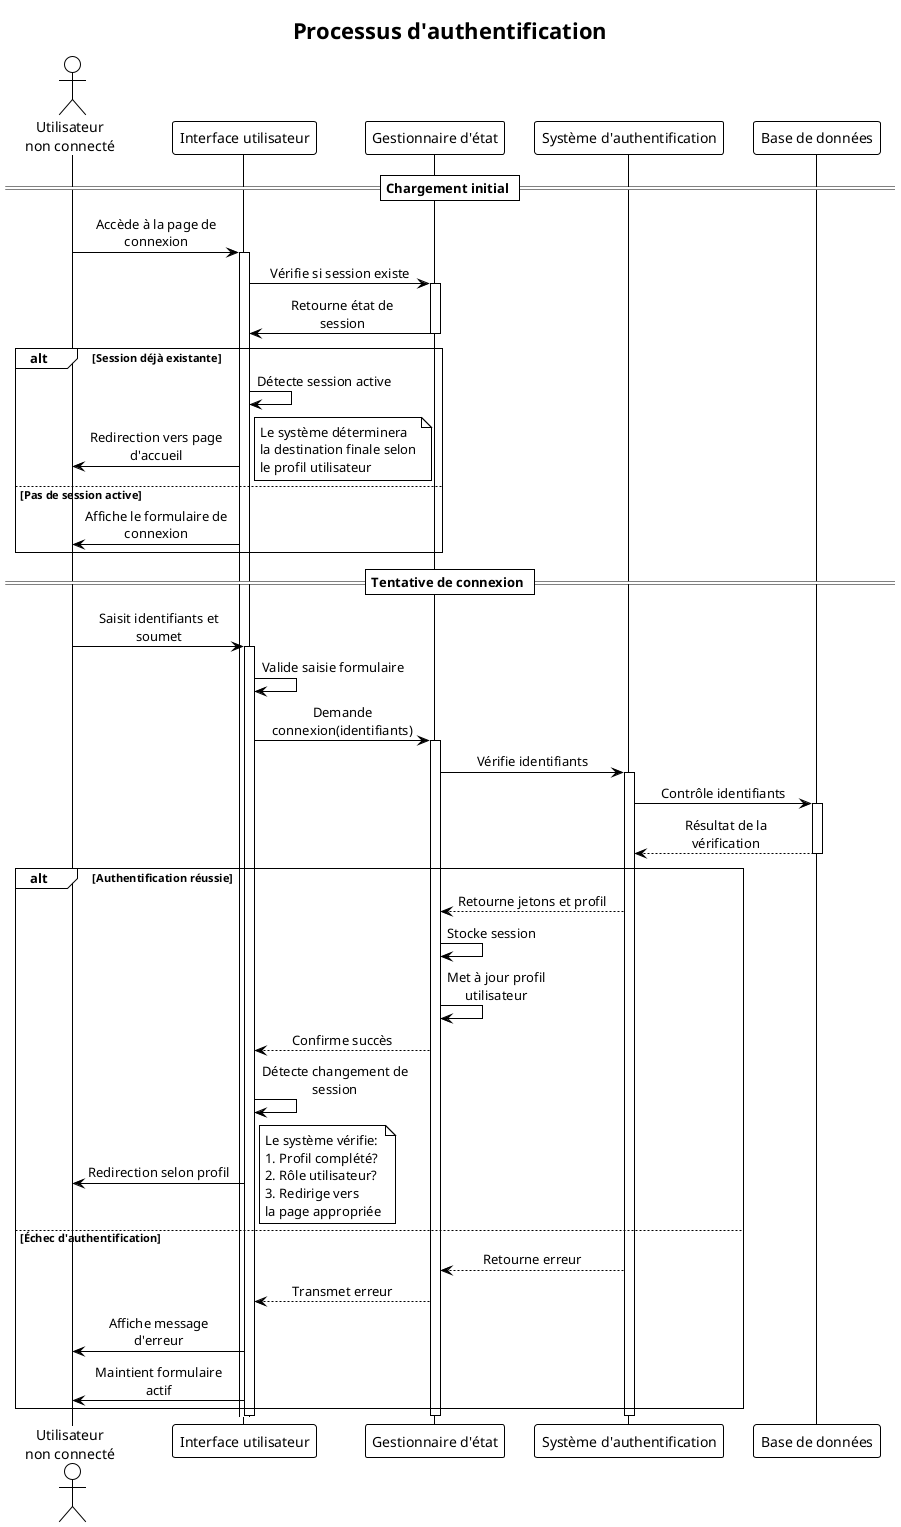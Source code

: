@startuml Authentification
!theme plain
skinparam sequenceMessageAlign center
skinparam responseMessageBelowArrow true
skinparam maxMessageSize 150

title "Processus d'authentification"

actor "Utilisateur\nnon connecté" as User
participant "Interface utilisateur" as UI
participant "Gestionnaire d'état" as StateManager
participant "Système d'authentification" as AuthSystem
participant "Base de données" as Database

== Chargement initial ==
User -> UI : Accède à la page de connexion
activate UI
UI -> StateManager : Vérifie si session existe
activate StateManager
StateManager -> UI : Retourne état de session
deactivate StateManager

alt Session déjà existante
    UI -> UI : Détecte session active
    UI -> User : Redirection vers page d'accueil
    note right: Le système déterminera\nla destination finale selon\nle profil utilisateur
else Pas de session active
    UI -> User : Affiche le formulaire de connexion
end

== Tentative de connexion ==
User -> UI : Saisit identifiants et soumet
activate UI
UI -> UI : Valide saisie formulaire
UI -> StateManager : Demande connexion(identifiants)
activate StateManager
StateManager -> AuthSystem : Vérifie identifiants
activate AuthSystem
AuthSystem -> Database : Contrôle identifiants
activate Database
Database --> AuthSystem : Résultat de la vérification
deactivate Database

alt Authentification réussie
    AuthSystem --> StateManager : Retourne jetons et profil
    StateManager -> StateManager : Stocke session
    StateManager -> StateManager : Met à jour profil utilisateur
    StateManager --> UI : Confirme succès
    UI -> UI : Détecte changement de session
    UI -> User : Redirection selon profil
    note right: Le système vérifie:\n1. Profil complété?\n2. Rôle utilisateur?\n3. Redirige vers\nla page appropriée
else Échec d'authentification
    AuthSystem --> StateManager : Retourne erreur
    StateManager --> UI : Transmet erreur
    UI -> User : Affiche message d'erreur
    UI -> User : Maintient formulaire actif
end
deactivate AuthSystem
deactivate StateManager
deactivate UI

@enduml